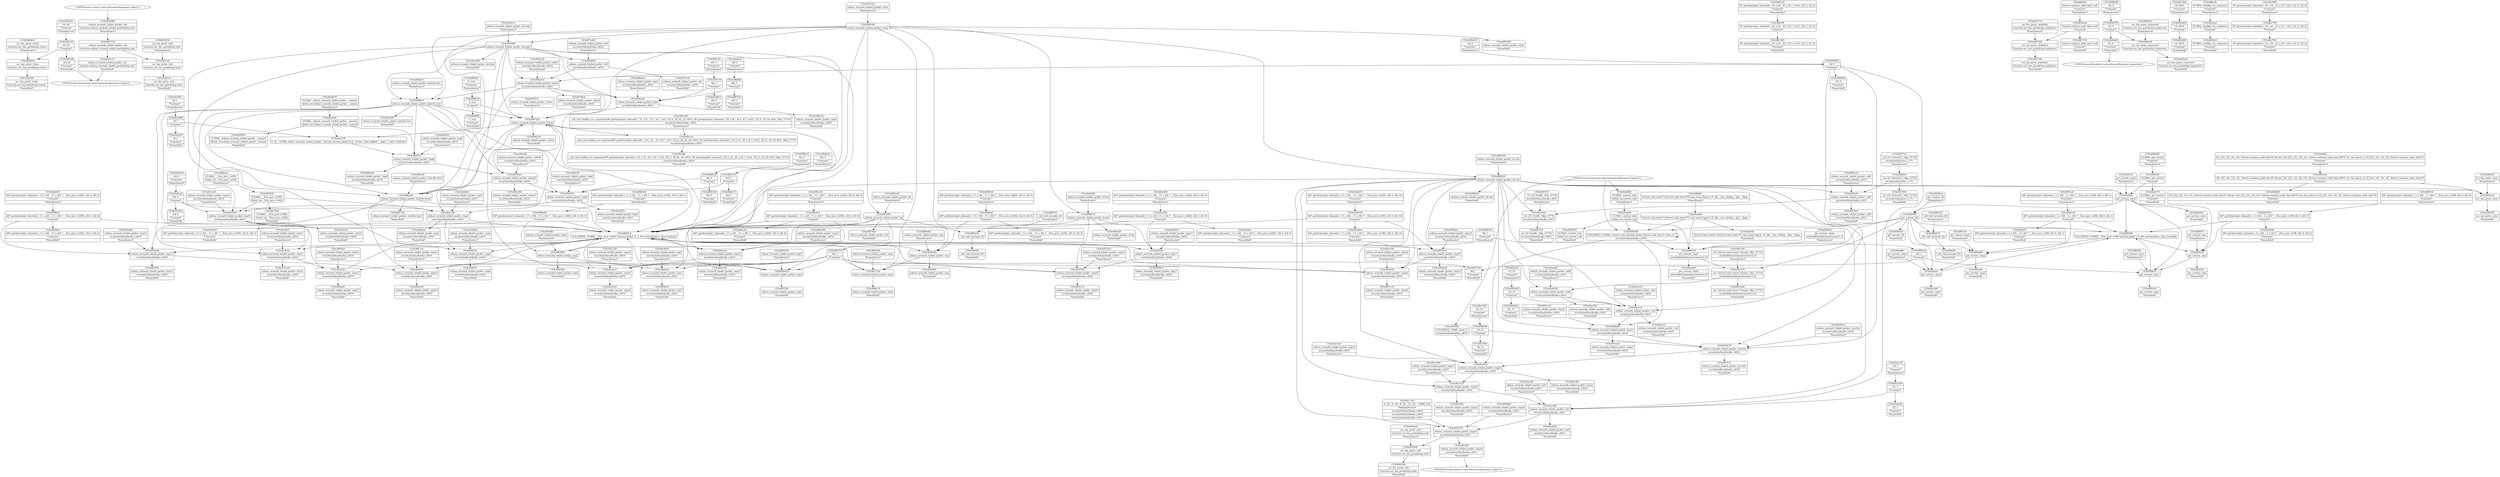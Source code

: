 digraph {
	CE0x4fd5c50 [shape=record,shape=Mrecord,label="{CE0x4fd5c50|avc_has_perm:_tsid|Function::avc_has_perm&Arg::tsid::}"]
	CE0x4f90550 [shape=record,shape=Mrecord,label="{CE0x4f90550|selinux_secmark_relabel_packet:_if.then|*SummSink*}"]
	CE0x4f996b0 [shape=record,shape=Mrecord,label="{CE0x4f996b0|selinux_secmark_relabel_packet:_tmp19|security/selinux/hooks.c,4610|*SummSource*}"]
	CE0x4f95af0 [shape=record,shape=Mrecord,label="{CE0x4f95af0|selinux_secmark_relabel_packet:_call6|security/selinux/hooks.c,4613}"]
	CE0x4fd7750 [shape=record,shape=Mrecord,label="{CE0x4fd7750|_ret_i32_%retval.0,_!dbg_!27728|security/selinux/avc.c,775|*SummSource*}"]
	CE0x4f88b20 [shape=record,shape=Mrecord,label="{CE0x4f88b20|i64_4|*Constant*|*SummSource*}"]
	CE0x4fa44d0 [shape=record,shape=Mrecord,label="{CE0x4fa44d0|i64*_getelementptr_inbounds_(_2_x_i64_,_2_x_i64_*___llvm_gcov_ctr98,_i64_0,_i64_0)|*Constant*|*SummSink*}"]
	CE0x4fa0950 [shape=record,shape=Mrecord,label="{CE0x4fa0950|selinux_secmark_relabel_packet:_call4|security/selinux/hooks.c,4610}"]
	CE0x4f97b80 [shape=record,shape=Mrecord,label="{CE0x4f97b80|_ret_%struct.task_struct*_%tmp4,_!dbg_!27714|./arch/x86/include/asm/current.h,14|*SummSink*}"]
	CE0x4f8e390 [shape=record,shape=Mrecord,label="{CE0x4f8e390|selinux_secmark_relabel_packet:_tobool1|security/selinux/hooks.c,4610|*SummSink*}"]
	CE0x4f92ca0 [shape=record,shape=Mrecord,label="{CE0x4f92ca0|i8*_getelementptr_inbounds_(_45_x_i8_,_45_x_i8_*_.str12,_i32_0,_i32_0)|*Constant*|*SummSource*}"]
	CE0x4f8c010 [shape=record,shape=Mrecord,label="{CE0x4f8c010|selinux_secmark_relabel_packet:_tobool|security/selinux/hooks.c,4610}"]
	CE0x4f91c70 [shape=record,shape=Mrecord,label="{CE0x4f91c70|selinux_secmark_relabel_packet:_tmp18|security/selinux/hooks.c,4610|*SummSink*}"]
	CE0x4f93bb0 [shape=record,shape=Mrecord,label="{CE0x4f93bb0|i32_78|*Constant*|*SummSink*}"]
	CE0x4fa6fa0 [shape=record,shape=Mrecord,label="{CE0x4fa6fa0|i32_(i32,_i32,_i16,_i32,_%struct.common_audit_data*)*_bitcast_(i32_(i32,_i32,_i16,_i32,_%struct.common_audit_data.495*)*_avc_has_perm_to_i32_(i32,_i32,_i16,_i32,_%struct.common_audit_data*)*)|*Constant*|*SummSource*}"]
	CE0x4fd7110 [shape=record,shape=Mrecord,label="{CE0x4fd7110|%struct.common_audit_data*_null|*Constant*|*SummSink*}"]
	CE0x4f88a70 [shape=record,shape=Mrecord,label="{CE0x4f88a70|selinux_secmark_relabel_packet:_tmp1|*SummSink*}"]
	CE0x4f9a500 [shape=record,shape=Mrecord,label="{CE0x4f9a500|selinux_secmark_relabel_packet:_tmp15|security/selinux/hooks.c,4610|*SummSink*}"]
	CE0x4fb04f0 [shape=record,shape=Mrecord,label="{CE0x4fb04f0|get_current:_bb}"]
	CE0x4f8eb20 [shape=record,shape=Mrecord,label="{CE0x4f8eb20|selinux_secmark_relabel_packet:_land.lhs.true2}"]
	CE0x4fd54e0 [shape=record,shape=Mrecord,label="{CE0x4fd54e0|avc_has_perm:_ssid|Function::avc_has_perm&Arg::ssid::|*SummSource*}"]
	CE0x4fd5880 [shape=record,shape=Mrecord,label="{CE0x4fd5880|selinux_secmark_relabel_packet:_sid|Function::selinux_secmark_relabel_packet&Arg::sid::|*SummSource*}"]
	CE0x4f87010 [shape=record,shape=Mrecord,label="{CE0x4f87010|i64_2|*Constant*|*SummSink*}"]
	CE0x4fd5ec0 [shape=record,shape=Mrecord,label="{CE0x4fd5ec0|avc_has_perm:_requested|Function::avc_has_perm&Arg::requested::|*SummSink*}"]
	CE0x4f90b50 [shape=record,shape=Mrecord,label="{CE0x4f90b50|i32_0|*Constant*|*SummSink*}"]
	CE0x4f98cc0 [shape=record,shape=Mrecord,label="{CE0x4f98cc0|selinux_secmark_relabel_packet:_tmp7|security/selinux/hooks.c,4610|*SummSink*}"]
	CE0x4f95cb0 [shape=record,shape=Mrecord,label="{CE0x4f95cb0|i32_(i32,_i32,_i16,_i32,_%struct.common_audit_data*)*_bitcast_(i32_(i32,_i32,_i16,_i32,_%struct.common_audit_data.495*)*_avc_has_perm_to_i32_(i32,_i32,_i16,_i32,_%struct.common_audit_data*)*)|*Constant*}"]
	CE0x4fdf350 [shape=record,shape=Mrecord,label="{CE0x4fdf350|i64*_getelementptr_inbounds_(_2_x_i64_,_2_x_i64_*___llvm_gcov_ctr98,_i64_0,_i64_0)|*Constant*|*SummSource*}"]
	CE0x4fd6ba0 [shape=record,shape=Mrecord,label="{CE0x4fd6ba0|%struct.common_audit_data*_null|*Constant*}"]
	CE0x4fd7f10 [shape=record,shape=Mrecord,label="{CE0x4fd7f10|_ret_i32_%call6,_!dbg_!27745|security/selinux/hooks.c,4613|*SummSink*}"]
	CE0x4f94340 [shape=record,shape=Mrecord,label="{CE0x4f94340|selinux_secmark_relabel_packet:_tobool1|security/selinux/hooks.c,4610}"]
	CE0x4f95bc0 [shape=record,shape=Mrecord,label="{CE0x4f95bc0|selinux_secmark_relabel_packet:_call6|security/selinux/hooks.c,4613|*SummSink*}"]
	CE0x4f88390 [shape=record,shape=Mrecord,label="{CE0x4f88390|selinux_secmark_relabel_packet:_do.end|*SummSource*}"]
	CE0x4fd5e50 [shape=record,shape=Mrecord,label="{CE0x4fd5e50|i16_42|*Constant*}"]
	CE0x4f945c0 [shape=record,shape=Mrecord,label="{CE0x4f945c0|get_current:_tmp1|*SummSink*}"]
	CE0x4f917e0 [shape=record,shape=Mrecord,label="{CE0x4f917e0|selinux_secmark_relabel_packet:_land.lhs.true2|*SummSink*}"]
	CE0x4f86050 [shape=record,shape=Mrecord,label="{CE0x4f86050|selinux_secmark_relabel_packet:_tmp8|security/selinux/hooks.c,4610|*SummSink*}"]
	"CONST[source:1(input),value:2(dynamic)][purpose:{object}]"
	CE0x4fa4150 [shape=record,shape=Mrecord,label="{CE0x4fa4150|0:_i8,_:_GCMR_selinux_secmark_relabel_packet.__warned_internal_global_i8_0,_section_.data.unlikely_,_align_1:_elem_0:default:}"]
	CE0x4f88de0 [shape=record,shape=Mrecord,label="{CE0x4f88de0|selinux_secmark_relabel_packet:_tmp4|security/selinux/hooks.c,4610|*SummSource*}"]
	CE0x4f9a2c0 [shape=record,shape=Mrecord,label="{CE0x4f9a2c0|selinux_secmark_relabel_packet:_tmp15|security/selinux/hooks.c,4610}"]
	CE0x4f8bca0 [shape=record,shape=Mrecord,label="{CE0x4f8bca0|GLOBAL:___llvm_gcov_ctr402|Global_var:__llvm_gcov_ctr402|*SummSource*}"]
	CE0x4fa71a0 [shape=record,shape=Mrecord,label="{CE0x4fa71a0|0:_i32,_4:_i32,_8:_i32,_12:_i32,_:_CMRE_4,8_|*MultipleSource*|security/selinux/hooks.c,4610|security/selinux/hooks.c,4610|security/selinux/hooks.c,4611}"]
	CE0x4f8ef60 [shape=record,shape=Mrecord,label="{CE0x4f8ef60|i32_4610|*Constant*|*SummSink*}"]
	CE0x4f86cd0 [shape=record,shape=Mrecord,label="{CE0x4f86cd0|selinux_secmark_relabel_packet:_bb|*SummSource*}"]
	CE0x4fa7b60 [shape=record,shape=Mrecord,label="{CE0x4fa7b60|i32_4610|*Constant*|*SummSource*}"]
	CE0x4f9d410 [shape=record,shape=Mrecord,label="{CE0x4f9d410|get_current:_tmp4|./arch/x86/include/asm/current.h,14}"]
	CE0x4fa4a40 [shape=record,shape=Mrecord,label="{CE0x4fa4a40|GLOBAL:_selinux_secmark_relabel_packet.__warned|Global_var:selinux_secmark_relabel_packet.__warned}"]
	CE0x4f838f0 [shape=record,shape=Mrecord,label="{CE0x4f838f0|selinux_secmark_relabel_packet:_tmp2|*SummSource*}"]
	CE0x4fa17a0 [shape=record,shape=Mrecord,label="{CE0x4fa17a0|selinux_secmark_relabel_packet:_tmp23|security/selinux/hooks.c,4610}"]
	CE0x4faa050 [shape=record,shape=Mrecord,label="{CE0x4faa050|i8_1|*Constant*|*SummSink*}"]
	CE0x4ff68b0 [shape=record,shape=Mrecord,label="{CE0x4ff68b0|get_current:_tmp1|*SummSource*}"]
	CE0x4f88020 [shape=record,shape=Mrecord,label="{CE0x4f88020|selinux_secmark_relabel_packet:_do.end}"]
	CE0x6f269a0 [shape=record,shape=Mrecord,label="{CE0x6f269a0|i64_0|*Constant*|*SummSink*}"]
	CE0x4faf4f0 [shape=record,shape=Mrecord,label="{CE0x4faf4f0|i64*_getelementptr_inbounds_(_11_x_i64_,_11_x_i64_*___llvm_gcov_ctr402,_i64_0,_i64_9)|*Constant*|*SummSink*}"]
	CE0x4f8eef0 [shape=record,shape=Mrecord,label="{CE0x4f8eef0|i8*_getelementptr_inbounds_(_45_x_i8_,_45_x_i8_*_.str12,_i32_0,_i32_0)|*Constant*}"]
	CE0x4fd5440 [shape=record,shape=Mrecord,label="{CE0x4fd5440|avc_has_perm:_ssid|Function::avc_has_perm&Arg::ssid::}"]
	CE0x4f914a0 [shape=record,shape=Mrecord,label="{CE0x4f914a0|selinux_secmark_relabel_packet:_tmp21|security/selinux/hooks.c,4610|*SummSink*}"]
	CE0x4f8fab0 [shape=record,shape=Mrecord,label="{CE0x4f8fab0|selinux_secmark_relabel_packet:_tmp12|security/selinux/hooks.c,4610|*SummSink*}"]
	CE0x4f8c340 [shape=record,shape=Mrecord,label="{CE0x4f8c340|selinux_secmark_relabel_packet:_tmp14|security/selinux/hooks.c,4610|*SummSink*}"]
	CE0x4fae350 [shape=record,shape=Mrecord,label="{CE0x4fae350|selinux_secmark_relabel_packet:_cred|security/selinux/hooks.c,4610|*SummSource*}"]
	CE0x64bc810 [shape=record,shape=Mrecord,label="{CE0x64bc810|i64*_getelementptr_inbounds_(_11_x_i64_,_11_x_i64_*___llvm_gcov_ctr402,_i64_0,_i64_0)|*Constant*|*SummSink*}"]
	CE0x4f89de0 [shape=record,shape=Mrecord,label="{CE0x4f89de0|i1_true|*Constant*|*SummSource*}"]
	CE0x4f9a3c0 [shape=record,shape=Mrecord,label="{CE0x4f9a3c0|i64*_getelementptr_inbounds_(_11_x_i64_,_11_x_i64_*___llvm_gcov_ctr402,_i64_0,_i64_8)|*Constant*|*SummSink*}"]
	CE0x4f8fc20 [shape=record,shape=Mrecord,label="{CE0x4f8fc20|i64_3|*Constant*|*SummSource*}"]
	CE0x4fd68d0 [shape=record,shape=Mrecord,label="{CE0x4fd68d0|i32_4|*Constant*|*SummSource*}"]
	CE0x4ff9ae0 [shape=record,shape=Mrecord,label="{CE0x4ff9ae0|i64_1|*Constant*}"]
	CE0x4fa5f60 [shape=record,shape=Mrecord,label="{CE0x4fa5f60|i8_1|*Constant*|*SummSource*}"]
	CE0x4f8fdc0 [shape=record,shape=Mrecord,label="{CE0x4f8fdc0|GLOBAL:_lockdep_rcu_suspicious|*Constant*|*SummSink*}"]
	CE0x4f9f5e0 [shape=record,shape=Mrecord,label="{CE0x4f9f5e0|selinux_secmark_relabel_packet:_tmp6|security/selinux/hooks.c,4610}"]
	CE0x4fa22a0 [shape=record,shape=Mrecord,label="{CE0x4fa22a0|GLOBAL:_lockdep_rcu_suspicious|*Constant*}"]
	CE0x4f8bb40 [shape=record,shape=Mrecord,label="{CE0x4f8bb40|selinux_secmark_relabel_packet:_tmp|*SummSource*}"]
	CE0x4fa5140 [shape=record,shape=Mrecord,label="{CE0x4fa5140|selinux_secmark_relabel_packet:_tmp20|security/selinux/hooks.c,4610|*SummSource*}"]
	CE0x4fab830 [shape=record,shape=Mrecord,label="{CE0x4fab830|get_current:_entry|*SummSink*}"]
	CE0x4f89f00 [shape=record,shape=Mrecord,label="{CE0x4f89f00|i1_true|*Constant*|*SummSink*}"]
	CE0x4f8c1c0 [shape=record,shape=Mrecord,label="{CE0x4f8c1c0|selinux_secmark_relabel_packet:_tmp14|security/selinux/hooks.c,4610|*SummSource*}"]
	CE0x4f96c80 [shape=record,shape=Mrecord,label="{CE0x4f96c80|i32_22|*Constant*}"]
	CE0x4f94d90 [shape=record,shape=Mrecord,label="{CE0x4f94d90|selinux_secmark_relabel_packet:_tmp}"]
	CE0x4fc6320 [shape=record,shape=Mrecord,label="{CE0x4fc6320|selinux_secmark_relabel_packet:_tmp12|security/selinux/hooks.c,4610}"]
	CE0x4fd5750 [shape=record,shape=Mrecord,label="{CE0x4fd5750|selinux_secmark_relabel_packet:_sid|Function::selinux_secmark_relabel_packet&Arg::sid::}"]
	CE0x4fae6b0 [shape=record,shape=Mrecord,label="{CE0x4fae6b0|selinux_secmark_relabel_packet:_call4|security/selinux/hooks.c,4610|*SummSource*}"]
	CE0x4fb6b30 [shape=record,shape=Mrecord,label="{CE0x4fb6b30|i64_4|*Constant*}"]
	CE0x4fd6560 [shape=record,shape=Mrecord,label="{CE0x4fd6560|avc_has_perm:_tclass|Function::avc_has_perm&Arg::tclass::|*SummSink*}"]
	CE0x4f97a70 [shape=record,shape=Mrecord,label="{CE0x4f97a70|_ret_%struct.task_struct*_%tmp4,_!dbg_!27714|./arch/x86/include/asm/current.h,14}"]
	CE0x4f962f0 [shape=record,shape=Mrecord,label="{CE0x4f962f0|GLOBAL:_get_current|*Constant*}"]
	CE0x4fab7a0 [shape=record,shape=Mrecord,label="{CE0x4fab7a0|get_current:_entry|*SummSource*}"]
	CE0x4fa4800 [shape=record,shape=Mrecord,label="{CE0x4fa4800|GLOBAL:_current_task|Global_var:current_task|*SummSource*}"]
	CE0x4f85090 [shape=record,shape=Mrecord,label="{CE0x4f85090|selinux_secmark_relabel_packet:_entry}"]
	CE0x4f97a00 [shape=record,shape=Mrecord,label="{CE0x4f97a00|_ret_%struct.task_struct*_%tmp4,_!dbg_!27714|./arch/x86/include/asm/current.h,14|*SummSource*}"]
	CE0x4fa2f60 [shape=record,shape=Mrecord,label="{CE0x4fa2f60|selinux_secmark_relabel_packet:_tmp23|security/selinux/hooks.c,4610|*SummSink*}"]
	CE0x4faa840 [shape=record,shape=Mrecord,label="{CE0x4faa840|i32_1|*Constant*|*SummSink*}"]
	CE0x4f87600 [shape=record,shape=Mrecord,label="{CE0x4f87600|selinux_secmark_relabel_packet:_entry|*SummSink*}"]
	CE0x4f87430 [shape=record,shape=Mrecord,label="{CE0x4f87430|selinux_secmark_relabel_packet:_if.then}"]
	CE0x4f877e0 [shape=record,shape=Mrecord,label="{CE0x4f877e0|i64_1|*Constant*|*SummSink*}"]
	CE0x4f876b0 [shape=record,shape=Mrecord,label="{CE0x4f876b0|selinux_secmark_relabel_packet:_bb|*SummSink*}"]
	CE0x4f7f170 [shape=record,shape=Mrecord,label="{CE0x4f7f170|selinux_secmark_relabel_packet:_if.then|*SummSource*}"]
	CE0x4fc51a0 [shape=record,shape=Mrecord,label="{CE0x4fc51a0|selinux_secmark_relabel_packet:_tmp11|security/selinux/hooks.c,4610|*SummSink*}"]
	CE0x4fb3940 [shape=record,shape=Mrecord,label="{CE0x4fb3940|i8*_getelementptr_inbounds_(_45_x_i8_,_45_x_i8_*_.str12,_i32_0,_i32_0)|*Constant*|*SummSink*}"]
	CE0x4fab6e0 [shape=record,shape=Mrecord,label="{CE0x4fab6e0|get_current:_entry}"]
	CE0x4f83960 [shape=record,shape=Mrecord,label="{CE0x4f83960|selinux_secmark_relabel_packet:_tmp2|*SummSink*}"]
	CE0x4fa4d00 [shape=record,shape=Mrecord,label="{CE0x4fa4d00|i32_4610|*Constant*}"]
	CE0x4fd64c0 [shape=record,shape=Mrecord,label="{CE0x4fd64c0|avc_has_perm:_tclass|Function::avc_has_perm&Arg::tclass::|*SummSource*}"]
	CE0x4fa82c0 [shape=record,shape=Mrecord,label="{CE0x4fa82c0|selinux_secmark_relabel_packet:_do.body|*SummSource*}"]
	CE0x4fc0950 [shape=record,shape=Mrecord,label="{CE0x4fc0950|selinux_secmark_relabel_packet:_tmp10|security/selinux/hooks.c,4610}"]
	CE0x4f9a490 [shape=record,shape=Mrecord,label="{CE0x4f9a490|selinux_secmark_relabel_packet:_tmp15|security/selinux/hooks.c,4610|*SummSource*}"]
	CE0x4fa7950 [shape=record,shape=Mrecord,label="{CE0x4fa7950|i8*_getelementptr_inbounds_(_25_x_i8_,_25_x_i8_*_.str3,_i32_0,_i32_0)|*Constant*|*SummSink*}"]
	CE0x4fab570 [shape=record,shape=Mrecord,label="{CE0x4fab570|GLOBAL:_get_current|*Constant*|*SummSink*}"]
	CE0x4fa8810 [shape=record,shape=Mrecord,label="{CE0x4fa8810|i64_3|*Constant*|*SummSink*}"]
	CE0x4f8d6b0 [shape=record,shape=Mrecord,label="{CE0x4f8d6b0|COLLAPSED:_GCMRE_current_task_external_global_%struct.task_struct*:_elem_0::|security/selinux/hooks.c,4610}"]
	CE0x4fd6f50 [shape=record,shape=Mrecord,label="{CE0x4fd6f50|_ret_i32_%retval.0,_!dbg_!27728|security/selinux/avc.c,775}"]
	CE0x4ff3010 [shape=record,shape=Mrecord,label="{CE0x4ff3010|get_current:_tmp}"]
	CE0x4faae80 [shape=record,shape=Mrecord,label="{CE0x4faae80|GLOBAL:_current_task|Global_var:current_task}"]
	CE0x4f93b40 [shape=record,shape=Mrecord,label="{CE0x4f93b40|i32_78|*Constant*}"]
	CE0x4f99d20 [shape=record,shape=Mrecord,label="{CE0x4f99d20|selinux_secmark_relabel_packet:_tmp3}"]
	CE0x4fa6b00 [shape=record,shape=Mrecord,label="{CE0x4fa6b00|i64*_getelementptr_inbounds_(_11_x_i64_,_11_x_i64_*___llvm_gcov_ctr402,_i64_0,_i64_6)|*Constant*|*SummSource*}"]
	CE0x4fbce10 [shape=record,shape=Mrecord,label="{CE0x4fbce10|_call_void_lockdep_rcu_suspicious(i8*_getelementptr_inbounds_(_25_x_i8_,_25_x_i8_*_.str3,_i32_0,_i32_0),_i32_4610,_i8*_getelementptr_inbounds_(_45_x_i8_,_45_x_i8_*_.str12,_i32_0,_i32_0))_#10,_!dbg_!27729|security/selinux/hooks.c,4610}"]
	CE0x4fd6a40 [shape=record,shape=Mrecord,label="{CE0x4fd6a40|i32_4|*Constant*|*SummSink*}"]
	CE0x4fa4870 [shape=record,shape=Mrecord,label="{CE0x4fa4870|GLOBAL:_current_task|Global_var:current_task|*SummSink*}"]
	CE0x4f85fe0 [shape=record,shape=Mrecord,label="{CE0x4f85fe0|selinux_secmark_relabel_packet:_tmp8|security/selinux/hooks.c,4610|*SummSource*}"]
	CE0x4fd5030 [shape=record,shape=Mrecord,label="{CE0x4fd5030|avc_has_perm:_entry|*SummSink*}"]
	CE0x4fa6ea0 [shape=record,shape=Mrecord,label="{CE0x4fa6ea0|selinux_secmark_relabel_packet:_tmp5|security/selinux/hooks.c,4610|*SummSink*}"]
	CE0x4f88440 [shape=record,shape=Mrecord,label="{CE0x4f88440|i64*_getelementptr_inbounds_(_11_x_i64_,_11_x_i64_*___llvm_gcov_ctr402,_i64_0,_i64_1)|*Constant*|*SummSource*}"]
	CE0x4fc08e0 [shape=record,shape=Mrecord,label="{CE0x4fc08e0|i64*_getelementptr_inbounds_(_11_x_i64_,_11_x_i64_*___llvm_gcov_ctr402,_i64_0,_i64_6)|*Constant*|*SummSink*}"]
	CE0x4fbd580 [shape=record,shape=Mrecord,label="{CE0x4fbd580|selinux_secmark_relabel_packet:_bb}"]
	CE0x4f87f70 [shape=record,shape=Mrecord,label="{CE0x4f87f70|i64_1|*Constant*}"]
	CE0x4fbf780 [shape=record,shape=Mrecord,label="{CE0x4fbf780|selinux_secmark_relabel_packet:_tmp9|security/selinux/hooks.c,4610}"]
	CE0x4fa1d00 [shape=record,shape=Mrecord,label="{CE0x4fa1d00|selinux_secmark_relabel_packet:_do.body|*SummSink*}"]
	CE0x4faf560 [shape=record,shape=Mrecord,label="{CE0x4faf560|selinux_secmark_relabel_packet:_tmp17|security/selinux/hooks.c,4610}"]
	CE0x4f84af0 [shape=record,shape=Mrecord,label="{CE0x4f84af0|selinux_secmark_relabel_packet:_land.lhs.true2|*SummSource*}"]
	CE0x4fa7c30 [shape=record,shape=Mrecord,label="{CE0x4fa7c30|selinux_secmark_relabel_packet:_tmp1}"]
	CE0x4f994c0 [shape=record,shape=Mrecord,label="{CE0x4f994c0|selinux_secmark_relabel_packet:_tmp17|security/selinux/hooks.c,4610|*SummSink*}"]
	CE0x4fa14f0 [shape=record,shape=Mrecord,label="{CE0x4fa14f0|selinux_secmark_relabel_packet:_tmp22|security/selinux/hooks.c,4610|*SummSink*}"]
	CE0x4f94a30 [shape=record,shape=Mrecord,label="{CE0x4f94a30|i64*_getelementptr_inbounds_(_2_x_i64_,_2_x_i64_*___llvm_gcov_ctr98,_i64_0,_i64_1)|*Constant*}"]
	CE0x4f8be00 [shape=record,shape=Mrecord,label="{CE0x4f8be00|i64*_getelementptr_inbounds_(_11_x_i64_,_11_x_i64_*___llvm_gcov_ctr402,_i64_0,_i64_1)|*Constant*}"]
	CE0x4f86eb0 [shape=record,shape=Mrecord,label="{CE0x4f86eb0|selinux_secmark_relabel_packet:_tmp4|security/selinux/hooks.c,4610}"]
	CE0x4fd4a30 [shape=record,shape=Mrecord,label="{CE0x4fd4a30|avc_has_perm:_entry}"]
	CE0x4fc3e50 [shape=record,shape=Mrecord,label="{CE0x4fc3e50|selinux_secmark_relabel_packet:_tmp11|security/selinux/hooks.c,4610}"]
	CE0x4fae250 [shape=record,shape=Mrecord,label="{CE0x4fae250|i32_1|*Constant*|*SummSource*}"]
	CE0x6f26930 [shape=record,shape=Mrecord,label="{CE0x6f26930|GLOBAL:___llvm_gcov_ctr402|Global_var:__llvm_gcov_ctr402}"]
	CE0x4f8c4d0 [shape=record,shape=Mrecord,label="{CE0x4f8c4d0|_call_void_mcount()_#3}"]
	CE0x4ff3080 [shape=record,shape=Mrecord,label="{CE0x4ff3080|COLLAPSED:_GCMRE___llvm_gcov_ctr98_internal_global_2_x_i64_zeroinitializer:_elem_0:default:}"]
	CE0x4fac040 [shape=record,shape=Mrecord,label="{CE0x4fac040|get_current:_tmp3|*SummSink*}"]
	CE0x4fa45f0 [shape=record,shape=Mrecord,label="{CE0x4fa45f0|%struct.task_struct*_(%struct.task_struct**)*_asm_movq_%gs:$_1:P_,$0_,_r,im,_dirflag_,_fpsr_,_flags_|*SummSink*}"]
	CE0x4fa1900 [shape=record,shape=Mrecord,label="{CE0x4fa1900|selinux_secmark_relabel_packet:_tmp23|security/selinux/hooks.c,4610|*SummSource*}"]
	CE0x4fa6530 [shape=record,shape=Mrecord,label="{CE0x4fa6530|i64*_getelementptr_inbounds_(_11_x_i64_,_11_x_i64_*___llvm_gcov_ctr402,_i64_0,_i64_1)|*Constant*|*SummSink*}"]
	CE0x4fae3c0 [shape=record,shape=Mrecord,label="{CE0x4fae3c0|selinux_secmark_relabel_packet:_cred|security/selinux/hooks.c,4610|*SummSink*}"]
	CE0x4f91310 [shape=record,shape=Mrecord,label="{CE0x4f91310|selinux_secmark_relabel_packet:_tmp21|security/selinux/hooks.c,4610|*SummSource*}"]
	CE0x4faa9d0 [shape=record,shape=Mrecord,label="{CE0x4faa9d0|selinux_secmark_relabel_packet:_sid5|security/selinux/hooks.c,4611}"]
	CE0x4f95770 [shape=record,shape=Mrecord,label="{CE0x4f95770|selinux_secmark_relabel_packet:_tmp24|security/selinux/hooks.c,4611}"]
	CE0x4fd7d70 [shape=record,shape=Mrecord,label="{CE0x4fd7d70|_ret_i32_%call6,_!dbg_!27745|security/selinux/hooks.c,4613|*SummSource*}"]
	CE0x4f99450 [shape=record,shape=Mrecord,label="{CE0x4f99450|selinux_secmark_relabel_packet:_tmp17|security/selinux/hooks.c,4610|*SummSource*}"]
	CE0x4fd51c0 [shape=record,shape=Mrecord,label="{CE0x4fd51c0|selinux_secmark_relabel_packet:_sid|Function::selinux_secmark_relabel_packet&Arg::sid::|*SummSink*}"]
	CE0x656b470 [shape=record,shape=Mrecord,label="{CE0x656b470|i64*_getelementptr_inbounds_(_11_x_i64_,_11_x_i64_*___llvm_gcov_ctr402,_i64_0,_i64_10)|*Constant*|*SummSource*}"]
	CE0x4f83880 [shape=record,shape=Mrecord,label="{CE0x4f83880|selinux_secmark_relabel_packet:_tmp2}"]
	CE0x4fa7f80 [shape=record,shape=Mrecord,label="{CE0x4fa7f80|i32_22|*Constant*|*SummSink*}"]
	CE0x4f7e330 [shape=record,shape=Mrecord,label="{CE0x4f7e330|selinux_secmark_relabel_packet:_call|security/selinux/hooks.c,4610|*SummSink*}"]
	CE0x4ff3530 [shape=record,shape=Mrecord,label="{CE0x4ff3530|get_current:_tmp2|*SummSource*}"]
	CE0x4fd5cc0 [shape=record,shape=Mrecord,label="{CE0x4fd5cc0|avc_has_perm:_tsid|Function::avc_has_perm&Arg::tsid::|*SummSink*}"]
	CE0x4f93110 [shape=record,shape=Mrecord,label="{CE0x4f93110|selinux_secmark_relabel_packet:_security|security/selinux/hooks.c,4610|*SummSink*}"]
	CE0x4f92fd0 [shape=record,shape=Mrecord,label="{CE0x4f92fd0|selinux_secmark_relabel_packet:_tmp13|security/selinux/hooks.c,4610|*SummSource*}"]
	CE0x4fd67f0 [shape=record,shape=Mrecord,label="{CE0x4fd67f0|i32_4|*Constant*}"]
	CE0x4f7e3e0 [shape=record,shape=Mrecord,label="{CE0x4f7e3e0|selinux_secmark_relabel_packet:_entry|*SummSource*}"]
	CE0x4fa13a0 [shape=record,shape=Mrecord,label="{CE0x4fa13a0|selinux_secmark_relabel_packet:_tmp22|security/selinux/hooks.c,4610|*SummSource*}"]
	CE0x4f935c0 [shape=record,shape=Mrecord,label="{CE0x4f935c0|selinux_secmark_relabel_packet:_tmp22|security/selinux/hooks.c,4610}"]
	CE0x4fa98a0 [shape=record,shape=Mrecord,label="{CE0x4fa98a0|selinux_secmark_relabel_packet:_tmp7|security/selinux/hooks.c,4610|*SummSource*}"]
	CE0x4fa4970 [shape=record,shape=Mrecord,label="{CE0x4fa4970|GLOBAL:_selinux_secmark_relabel_packet.__warned|Global_var:selinux_secmark_relabel_packet.__warned|*SummSource*}"]
	CE0x4f86540 [shape=record,shape=Mrecord,label="{CE0x4f86540|i64_1|*Constant*|*SummSource*}"]
	CE0x4fa7860 [shape=record,shape=Mrecord,label="{CE0x4fa7860|i8*_getelementptr_inbounds_(_25_x_i8_,_25_x_i8_*_.str3,_i32_0,_i32_0)|*Constant*|*SummSource*}"]
	CE0x4fbce80 [shape=record,shape=Mrecord,label="{CE0x4fbce80|_call_void_lockdep_rcu_suspicious(i8*_getelementptr_inbounds_(_25_x_i8_,_25_x_i8_*_.str3,_i32_0,_i32_0),_i32_4610,_i8*_getelementptr_inbounds_(_45_x_i8_,_45_x_i8_*_.str12,_i32_0,_i32_0))_#10,_!dbg_!27729|security/selinux/hooks.c,4610|*SummSource*}"]
	CE0x4fb6c70 [shape=record,shape=Mrecord,label="{CE0x4fb6c70|i64_5|*Constant*|*SummSink*}"]
	CE0x4fd6180 [shape=record,shape=Mrecord,label="{CE0x4fd6180|i16_42|*Constant*|*SummSource*}"]
	CE0x4fd7510 [shape=record,shape=Mrecord,label="{CE0x4fd7510|avc_has_perm:_auditdata|Function::avc_has_perm&Arg::auditdata::|*SummSource*}"]
	CE0x4ff3470 [shape=record,shape=Mrecord,label="{CE0x4ff3470|i64*_getelementptr_inbounds_(_2_x_i64_,_2_x_i64_*___llvm_gcov_ctr98,_i64_0,_i64_1)|*Constant*|*SummSink*}"]
	"CONST[source:2(external),value:2(dynamic)][purpose:{subject}]"
	CE0x4f7f0c0 [shape=record,shape=Mrecord,label="{CE0x4f7f0c0|selinux_secmark_relabel_packet:_tobool|security/selinux/hooks.c,4610|*SummSink*}"]
	CE0x638b150 [shape=record,shape=Mrecord,label="{CE0x638b150|selinux_secmark_relabel_packet:_tmp4|security/selinux/hooks.c,4610|*SummSink*}"]
	CE0x4fc0870 [shape=record,shape=Mrecord,label="{CE0x4fc0870|selinux_secmark_relabel_packet:_tmp9|security/selinux/hooks.c,4610|*SummSink*}"]
	CE0x4f92e60 [shape=record,shape=Mrecord,label="{CE0x4f92e60|selinux_secmark_relabel_packet:_tmp13|security/selinux/hooks.c,4610}"]
	CE0x4f8f7b0 [shape=record,shape=Mrecord,label="{CE0x4f8f7b0|_call_void_mcount()_#3|*SummSource*}"]
	CE0x4fa6f10 [shape=record,shape=Mrecord,label="{CE0x4fa6f10|selinux_secmark_relabel_packet:_tmp6|security/selinux/hooks.c,4610|*SummSink*}"]
	CE0x4fa0b10 [shape=record,shape=Mrecord,label="{CE0x4fa0b10|i64_0|*Constant*|*SummSource*}"]
	CE0x4f90950 [shape=record,shape=Mrecord,label="{CE0x4f90950|i32_0|*Constant*}"]
	CE0x4f91ce0 [shape=record,shape=Mrecord,label="{CE0x4f91ce0|selinux_secmark_relabel_packet:_tmp19|security/selinux/hooks.c,4610}"]
	CE0x4fa5dd0 [shape=record,shape=Mrecord,label="{CE0x4fa5dd0|i8_1|*Constant*}"]
	CE0x4f92f60 [shape=record,shape=Mrecord,label="{CE0x4f92f60|selinux_secmark_relabel_packet:_tmp13|security/selinux/hooks.c,4610|*SummSink*}"]
	CE0x4faa2c0 [shape=record,shape=Mrecord,label="{CE0x4faa2c0|selinux_secmark_relabel_packet:_tmp16|security/selinux/hooks.c,4610}"]
	CE0x4fa81e0 [shape=record,shape=Mrecord,label="{CE0x4fa81e0|selinux_secmark_relabel_packet:_security|security/selinux/hooks.c,4610|*SummSource*}"]
	CE0x4fbcef0 [shape=record,shape=Mrecord,label="{CE0x4fbcef0|GLOBAL:_lockdep_rcu_suspicious|*Constant*|*SummSource*}"]
	CE0x4faade0 [shape=record,shape=Mrecord,label="{CE0x4faade0|get_current:_tmp4|./arch/x86/include/asm/current.h,14|*SummSink*}"]
	CE0x4f95950 [shape=record,shape=Mrecord,label="{CE0x4f95950|selinux_secmark_relabel_packet:_tmp24|security/selinux/hooks.c,4611|*SummSink*}"]
	CE0x4f9a250 [shape=record,shape=Mrecord,label="{CE0x4f9a250|i64*_getelementptr_inbounds_(_11_x_i64_,_11_x_i64_*___llvm_gcov_ctr402,_i64_0,_i64_8)|*Constant*|*SummSource*}"]
	CE0x4fb6ba0 [shape=record,shape=Mrecord,label="{CE0x4fb6ba0|i64_5|*Constant*|*SummSource*}"]
	CE0x4f96480 [shape=record,shape=Mrecord,label="{CE0x4f96480|GLOBAL:_get_current|*Constant*|*SummSource*}"]
	CE0x4fa77f0 [shape=record,shape=Mrecord,label="{CE0x4fa77f0|i8*_getelementptr_inbounds_(_25_x_i8_,_25_x_i8_*_.str3,_i32_0,_i32_0)|*Constant*}"]
	CE0x4fd7930 [shape=record,shape=Mrecord,label="{CE0x4fd7930|_ret_i32_%retval.0,_!dbg_!27728|security/selinux/avc.c,775|*SummSink*}"]
	CE0x4fd7b70 [shape=record,shape=Mrecord,label="{CE0x4fd7b70|i64*_getelementptr_inbounds_(_2_x_i64_,_2_x_i64_*___llvm_gcov_ctr98,_i64_0,_i64_0)|*Constant*}"]
	CE0x4ff33e0 [shape=record,shape=Mrecord,label="{CE0x4ff33e0|get_current:_tmp|*SummSink*}"]
	CE0x4f8e320 [shape=record,shape=Mrecord,label="{CE0x4f8e320|i64_5|*Constant*}"]
	"CONST[source:0(mediator),value:2(dynamic)][purpose:{subject}]"
	CE0x4f8b620 [shape=record,shape=Mrecord,label="{CE0x4f8b620|i1_true|*Constant*}"]
	CE0x4faa690 [shape=record,shape=Mrecord,label="{CE0x4faa690|selinux_secmark_relabel_packet:_sid5|security/selinux/hooks.c,4611|*SummSink*}"]
	CE0x4f8b350 [shape=record,shape=Mrecord,label="{CE0x4f8b350|_call_void_mcount()_#3|*SummSource*}"]
	CE0x4fa7d40 [shape=record,shape=Mrecord,label="{CE0x4fa7d40|i32_22|*Constant*|*SummSource*}"]
	CE0x4f8ed50 [shape=record,shape=Mrecord,label="{CE0x4f8ed50|selinux_secmark_relabel_packet:_if.end|*SummSink*}"]
	CE0x4f85f70 [shape=record,shape=Mrecord,label="{CE0x4f85f70|selinux_secmark_relabel_packet:_tmp8|security/selinux/hooks.c,4610}"]
	CE0x4fd6fc0 [shape=record,shape=Mrecord,label="{CE0x4fd6fc0|%struct.common_audit_data*_null|*Constant*|*SummSource*}"]
	CE0x4fd7480 [shape=record,shape=Mrecord,label="{CE0x4fd7480|avc_has_perm:_auditdata|Function::avc_has_perm&Arg::auditdata::}"]
	CE0x4fa6de0 [shape=record,shape=Mrecord,label="{CE0x4fa6de0|selinux_secmark_relabel_packet:_tmp5|security/selinux/hooks.c,4610|*SummSource*}"]
	CE0x4fc2c40 [shape=record,shape=Mrecord,label="{CE0x4fc2c40|selinux_secmark_relabel_packet:_tmp10|security/selinux/hooks.c,4610|*SummSink*}"]
	CE0x4ff9b50 [shape=record,shape=Mrecord,label="{CE0x4ff9b50|get_current:_tmp1}"]
	"CONST[source:0(mediator),value:2(dynamic)][purpose:{object}]"
	CE0x4faa330 [shape=record,shape=Mrecord,label="{CE0x4faa330|selinux_secmark_relabel_packet:_tmp16|security/selinux/hooks.c,4610|*SummSource*}"]
	CE0x4f8c0c0 [shape=record,shape=Mrecord,label="{CE0x4f8c0c0|i64*_getelementptr_inbounds_(_11_x_i64_,_11_x_i64_*___llvm_gcov_ctr402,_i64_0,_i64_8)|*Constant*}"]
	CE0x4f87e10 [shape=record,shape=Mrecord,label="{CE0x4f87e10|i64_3|*Constant*}"]
	CE0x4fa86b0 [shape=record,shape=Mrecord,label="{CE0x4fa86b0|selinux_secmark_relabel_packet:_if.end|*SummSource*}"]
	CE0x4f93800 [shape=record,shape=Mrecord,label="{CE0x4f93800|selinux_secmark_relabel_packet:_do.body}"]
	CE0x4f8cfd0 [shape=record,shape=Mrecord,label="{CE0x4f8cfd0|_call_void_mcount()_#3|*SummSink*}"]
	CE0x4f93460 [shape=record,shape=Mrecord,label="{CE0x4f93460|COLLAPSED:_CMRE:_elem_0::|security/selinux/hooks.c,4610}"]
	CE0x4fd6c40 [shape=record,shape=Mrecord,label="{CE0x4fd6c40|avc_has_perm:_requested|Function::avc_has_perm&Arg::requested::}"]
	CE0x4fd4d00 [shape=record,shape=Mrecord,label="{CE0x4fd4d00|i32_(i32,_i32,_i16,_i32,_%struct.common_audit_data*)*_bitcast_(i32_(i32,_i32,_i16,_i32,_%struct.common_audit_data.495*)*_avc_has_perm_to_i32_(i32,_i32,_i16,_i32,_%struct.common_audit_data*)*)|*Constant*|*SummSink*}"]
	CE0x4f7ea90 [shape=record,shape=Mrecord,label="{CE0x4f7ea90|selinux_secmark_relabel_packet:_call|security/selinux/hooks.c,4610|*SummSource*}"]
	CE0x4f7d2b0 [shape=record,shape=Mrecord,label="{CE0x4f7d2b0|selinux_secmark_relabel_packet:_tmp6|security/selinux/hooks.c,4610|*SummSource*}"]
	CE0x4f91b10 [shape=record,shape=Mrecord,label="{CE0x4f91b10|selinux_secmark_relabel_packet:_tmp18|security/selinux/hooks.c,4610|*SummSource*}"]
	CE0x4f92230 [shape=record,shape=Mrecord,label="{CE0x4f92230|selinux_secmark_relabel_packet:_tmp3|*SummSource*}"]
	CE0x4fd5d30 [shape=record,shape=Mrecord,label="{CE0x4fd5d30|avc_has_perm:_tsid|Function::avc_has_perm&Arg::tsid::|*SummSource*}"]
	CE0x4fa8600 [shape=record,shape=Mrecord,label="{CE0x4fa8600|selinux_secmark_relabel_packet:_call|security/selinux/hooks.c,4610}"]
	CE0x4fd90e0 [shape=record,shape=Mrecord,label="{CE0x4fd90e0|get_current:_bb|*SummSource*}"]
	CE0x4fb6d80 [shape=record,shape=Mrecord,label="{CE0x4fb6d80|get_current:_tmp2}"]
	CE0x4fa5020 [shape=record,shape=Mrecord,label="{CE0x4fa5020|selinux_secmark_relabel_packet:_tmp20|security/selinux/hooks.c,4610}"]
	CE0x4f890a0 [shape=record,shape=Mrecord,label="{CE0x4f890a0|selinux_secmark_relabel_packet:_do.end|*SummSink*}"]
	CE0x4f8da00 [shape=record,shape=Mrecord,label="{CE0x4f8da00|selinux_secmark_relabel_packet:_tmp7|security/selinux/hooks.c,4610}"]
	CE0x4fa55e0 [shape=record,shape=Mrecord,label="{CE0x4fa55e0|selinux_secmark_relabel_packet:_tmp16|security/selinux/hooks.c,4610|*SummSink*}"]
	CE0x656b330 [shape=record,shape=Mrecord,label="{CE0x656b330|i64*_getelementptr_inbounds_(_11_x_i64_,_11_x_i64_*___llvm_gcov_ctr402,_i64_0,_i64_10)|*Constant*}"]
	CE0x4f95e10 [shape=record,shape=Mrecord,label="{CE0x4f95e10|selinux_secmark_relabel_packet:_call6|security/selinux/hooks.c,4613|*SummSource*}"]
	CE0x4f8e2b0 [shape=record,shape=Mrecord,label="{CE0x4f8e2b0|selinux_secmark_relabel_packet:_tobool1|security/selinux/hooks.c,4610|*SummSource*}"]
	CE0x4f95f10 [shape=record,shape=Mrecord,label="{CE0x4f95f10|selinux_secmark_relabel_packet:_tmp14|security/selinux/hooks.c,4610}"]
	CE0x4fa4000 [shape=record,shape=Mrecord,label="{CE0x4fa4000|i64*_getelementptr_inbounds_(_11_x_i64_,_11_x_i64_*___llvm_gcov_ctr402,_i64_0,_i64_9)|*Constant*|*SummSource*}"]
	CE0x4f90a70 [shape=record,shape=Mrecord,label="{CE0x4f90a70|i32_0|*Constant*|*SummSource*}"]
	CE0x4fabee0 [shape=record,shape=Mrecord,label="{CE0x4fabee0|get_current:_tmp3}"]
	CE0x4f95860 [shape=record,shape=Mrecord,label="{CE0x4f95860|selinux_secmark_relabel_packet:_tmp24|security/selinux/hooks.c,4611|*SummSource*}"]
	CE0x4f91110 [shape=record,shape=Mrecord,label="{CE0x4f91110|selinux_secmark_relabel_packet:_tmp20|security/selinux/hooks.c,4610|*SummSink*}"]
	CE0x4f8b3f0 [shape=record,shape=Mrecord,label="{CE0x4f8b3f0|_call_void_mcount()_#3|*SummSink*}"]
	CE0x4f84da0 [shape=record,shape=Mrecord,label="{CE0x4f84da0|i64*_getelementptr_inbounds_(_11_x_i64_,_11_x_i64_*___llvm_gcov_ctr402,_i64_0,_i64_0)|*Constant*}"]
	CE0x4fa84a0 [shape=record,shape=Mrecord,label="{CE0x4fa84a0|i64_2|*Constant*|*SummSource*}"]
	CE0x4f892b0 [shape=record,shape=Mrecord,label="{CE0x4f892b0|selinux_secmark_relabel_packet:_tmp1|*SummSource*}"]
	CE0x4fd76e0 [shape=record,shape=Mrecord,label="{CE0x4fd76e0|_ret_i32_%call6,_!dbg_!27745|security/selinux/hooks.c,4613}"]
	CE0x4fa0aa0 [shape=record,shape=Mrecord,label="{CE0x4fa0aa0|i64_0|*Constant*}"]
	CE0x656b550 [shape=record,shape=Mrecord,label="{CE0x656b550|selinux_secmark_relabel_packet:_tmp19|security/selinux/hooks.c,4610|*SummSink*}"]
	CE0x4fc3fe0 [shape=record,shape=Mrecord,label="{CE0x4fc3fe0|selinux_secmark_relabel_packet:_tmp11|security/selinux/hooks.c,4610|*SummSource*}"]
	CE0x4f94660 [shape=record,shape=Mrecord,label="{CE0x4f94660|get_current:_tmp4|./arch/x86/include/asm/current.h,14|*SummSource*}"]
	CE0x4fa8170 [shape=record,shape=Mrecord,label="{CE0x4fa8170|selinux_secmark_relabel_packet:_security|security/selinux/hooks.c,4610}"]
	CE0x4ff35a0 [shape=record,shape=Mrecord,label="{CE0x4ff35a0|get_current:_tmp2|*SummSink*}"]
	CE0x4ff6d70 [shape=record,shape=Mrecord,label="{CE0x4ff6d70|get_current:_tmp|*SummSource*}"]
	CE0x4fa3f20 [shape=record,shape=Mrecord,label="{CE0x4fa3f20|i64*_getelementptr_inbounds_(_11_x_i64_,_11_x_i64_*___llvm_gcov_ctr402,_i64_0,_i64_9)|*Constant*}"]
	CE0x4f85980 [shape=record,shape=Mrecord,label="{CE0x4f85980|selinux_secmark_relabel_packet:_tmp|*SummSink*}"]
	CE0x4fa9830 [shape=record,shape=Mrecord,label="{CE0x4fa9830|GLOBAL:_selinux_secmark_relabel_packet.__warned|Global_var:selinux_secmark_relabel_packet.__warned|*SummSink*}"]
	CE0x4f8f930 [shape=record,shape=Mrecord,label="{CE0x4f8f930|selinux_secmark_relabel_packet:_tmp12|security/selinux/hooks.c,4610|*SummSource*}"]
	CE0x4fae830 [shape=record,shape=Mrecord,label="{CE0x4fae830|selinux_secmark_relabel_packet:_call4|security/selinux/hooks.c,4610|*SummSink*}"]
	CE0x4fd4e40 [shape=record,shape=Mrecord,label="{CE0x4fd4e40|avc_has_perm:_entry|*SummSource*}"]
	CE0x4fd6d10 [shape=record,shape=Mrecord,label="{CE0x4fd6d10|avc_has_perm:_requested|Function::avc_has_perm&Arg::requested::|*SummSource*}"]
	CE0x4f8fb20 [shape=record,shape=Mrecord,label="{CE0x4f8fb20|i64*_getelementptr_inbounds_(_11_x_i64_,_11_x_i64_*___llvm_gcov_ctr402,_i64_0,_i64_6)|*Constant*}"]
	CE0x4faba20 [shape=record,shape=Mrecord,label="{CE0x4faba20|selinux_secmark_relabel_packet:_tobool|security/selinux/hooks.c,4610|*SummSource*}"]
	CE0x4f919e0 [shape=record,shape=Mrecord,label="{CE0x4f919e0|selinux_secmark_relabel_packet:_tmp18|security/selinux/hooks.c,4610}"]
	CE0x4faac80 [shape=record,shape=Mrecord,label="{CE0x4faac80|selinux_secmark_relabel_packet:_sid5|security/selinux/hooks.c,4611|*SummSource*}"]
	CE0x4f86330 [shape=record,shape=Mrecord,label="{CE0x4f86330|i64_4|*Constant*|*SummSink*}"]
	CE0x4fabf80 [shape=record,shape=Mrecord,label="{CE0x4fabf80|get_current:_tmp3|*SummSource*}"]
	CE0x4f889c0 [shape=record,shape=Mrecord,label="{CE0x4f889c0|COLLAPSED:_GCMRE___llvm_gcov_ctr402_internal_global_11_x_i64_zeroinitializer:_elem_0:default:}"]
	CE0x4fc1a90 [shape=record,shape=Mrecord,label="{CE0x4fc1a90|selinux_secmark_relabel_packet:_tmp10|security/selinux/hooks.c,4610|*SummSource*}"]
	CE0x4f898e0 [shape=record,shape=Mrecord,label="{CE0x4f898e0|selinux_secmark_relabel_packet:_land.lhs.true}"]
	CE0x4f94930 [shape=record,shape=Mrecord,label="{CE0x4f94930|i64*_getelementptr_inbounds_(_11_x_i64_,_11_x_i64_*___llvm_gcov_ctr402,_i64_0,_i64_0)|*Constant*|*SummSource*}"]
	CE0x4faafd0 [shape=record,shape=Mrecord,label="{CE0x4faafd0|%struct.task_struct*_(%struct.task_struct**)*_asm_movq_%gs:$_1:P_,$0_,_r,im,_dirflag_,_fpsr_,_flags_}"]
	CE0x4f94d20 [shape=record,shape=Mrecord,label="{CE0x4f94d20|selinux_secmark_relabel_packet:_land.lhs.true|*SummSource*}"]
	CE0x4f88f40 [shape=record,shape=Mrecord,label="{CE0x4f88f40|i64_2|*Constant*}"]
	CE0x4fbf7f0 [shape=record,shape=Mrecord,label="{CE0x4fbf7f0|selinux_secmark_relabel_packet:_tmp9|security/selinux/hooks.c,4610|*SummSource*}"]
	CE0x4ff6f40 [shape=record,shape=Mrecord,label="{CE0x4ff6f40|%struct.task_struct*_(%struct.task_struct**)*_asm_movq_%gs:$_1:P_,$0_,_r,im,_dirflag_,_fpsr_,_flags_|*SummSource*}"]
	CE0x4fd7290 [shape=record,shape=Mrecord,label="{CE0x4fd7290|avc_has_perm:_auditdata|Function::avc_has_perm&Arg::auditdata::|*SummSink*}"]
	CE0x4f941a0 [shape=record,shape=Mrecord,label="{CE0x4f941a0|i64*_getelementptr_inbounds_(_2_x_i64_,_2_x_i64_*___llvm_gcov_ctr98,_i64_0,_i64_1)|*Constant*|*SummSource*}"]
	CE0x4f8b250 [shape=record,shape=Mrecord,label="{CE0x4f8b250|_call_void_mcount()_#3}"]
	CE0x4fae0c0 [shape=record,shape=Mrecord,label="{CE0x4fae0c0|i32_78|*Constant*|*SummSource*}"]
	CE0x4fd62f0 [shape=record,shape=Mrecord,label="{CE0x4fd62f0|i16_42|*Constant*|*SummSink*}"]
	CE0x4f89570 [shape=record,shape=Mrecord,label="{CE0x4f89570|selinux_secmark_relabel_packet:_if.end}"]
	CE0x4fd6450 [shape=record,shape=Mrecord,label="{CE0x4fd6450|avc_has_perm:_tclass|Function::avc_has_perm&Arg::tclass::}"]
	CE0x4fa7450 [shape=record,shape=Mrecord,label="{CE0x4fa7450|GLOBAL:___llvm_gcov_ctr402|Global_var:__llvm_gcov_ctr402|*SummSink*}"]
	CE0x4f922f0 [shape=record,shape=Mrecord,label="{CE0x4f922f0|selinux_secmark_relabel_packet:_tmp3|*SummSink*}"]
	CE0x4fd55a0 [shape=record,shape=Mrecord,label="{CE0x4fd55a0|avc_has_perm:_ssid|Function::avc_has_perm&Arg::ssid::|*SummSink*}"]
	CE0x656b4e0 [shape=record,shape=Mrecord,label="{CE0x656b4e0|i64*_getelementptr_inbounds_(_11_x_i64_,_11_x_i64_*___llvm_gcov_ctr402,_i64_0,_i64_10)|*Constant*|*SummSink*}"]
	CE0x4fae1e0 [shape=record,shape=Mrecord,label="{CE0x4fae1e0|selinux_secmark_relabel_packet:_cred|security/selinux/hooks.c,4610}"]
	CE0x4fd92a0 [shape=record,shape=Mrecord,label="{CE0x4fd92a0|get_current:_bb|*SummSink*}"]
	"CONST[source:0(mediator),value:0(static)][purpose:{operation}]"
	CE0x4fac180 [shape=record,shape=Mrecord,label="{CE0x4fac180|selinux_secmark_relabel_packet:_tmp5|security/selinux/hooks.c,4610}"]
	CE0x4fa19f0 [shape=record,shape=Mrecord,label="{CE0x4fa19f0|selinux_secmark_relabel_packet:_land.lhs.true|*SummSink*}"]
	CE0x4f8d840 [shape=record,shape=Mrecord,label="{CE0x4f8d840|selinux_secmark_relabel_packet:_tmp21|security/selinux/hooks.c,4610}"]
	CE0x4fbcf60 [shape=record,shape=Mrecord,label="{CE0x4fbcf60|_call_void_lockdep_rcu_suspicious(i8*_getelementptr_inbounds_(_25_x_i8_,_25_x_i8_*_.str3,_i32_0,_i32_0),_i32_4610,_i8*_getelementptr_inbounds_(_45_x_i8_,_45_x_i8_*_.str12,_i32_0,_i32_0))_#10,_!dbg_!27729|security/selinux/hooks.c,4610|*SummSink*}"]
	CE0x4fa3240 [shape=record,shape=Mrecord,label="{CE0x4fa3240|i32_1|*Constant*}"]
	CE0x4fab6e0 -> CE0x4fab830
	CE0x4f8fb20 -> CE0x4fc08e0
	CE0x4fae1e0 -> CE0x4f8d840
	CE0x4f8e320 -> CE0x4fb6c70
	CE0x4f8e320 -> CE0x4fbf780
	CE0x4f889c0 -> CE0x4f91ce0
	CE0x4ff6d70 -> CE0x4ff3010
	CE0x4fbd580 -> CE0x4f83880
	CE0x4f8d6b0 -> CE0x4f8d6b0
	CE0x4fae6b0 -> CE0x4fa0950
	CE0x4faae80 -> CE0x4fa4870
	CE0x4f86540 -> CE0x4f87f70
	CE0x4f9a250 -> CE0x4f8c0c0
	CE0x4fd7750 -> CE0x4fd6f50
	CE0x4f8bca0 -> CE0x6f26930
	CE0x4f941a0 -> CE0x4f94a30
	CE0x4f9a2c0 -> CE0x4faa2c0
	CE0x4fa0950 -> CE0x4fae1e0
	CE0x4f9f5e0 -> CE0x4fa6f10
	CE0x4f90a70 -> CE0x4f90950
	CE0x4fa5dd0 -> CE0x4fa4150
	CE0x4fa5020 -> CE0x4f889c0
	CE0x4faa330 -> CE0x4faa2c0
	CE0x4f8c0c0 -> CE0x4f9a2c0
	CE0x4fb04f0 -> CE0x4f97a70
	CE0x4f87f70 -> CE0x4faa2c0
	CE0x4f88020 -> CE0x4fa5020
	CE0x4fbf7f0 -> CE0x4fbf780
	CE0x4fa8170 -> CE0x4f93110
	CE0x4f889c0 -> CE0x4f9a2c0
	CE0x4f87430 -> CE0x4fbce10
	CE0x4fa4800 -> CE0x4faae80
	CE0x4f93800 -> CE0x4f889c0
	CE0x4f87430 -> CE0x4faa2c0
	CE0x4fa71a0 -> CE0x4f95770
	CE0x4fd5440 -> CE0x4fd55a0
	CE0x4f8c4d0 -> CE0x4f8cfd0
	CE0x4fa1900 -> CE0x4fa17a0
	CE0x4faa2c0 -> CE0x4fa55e0
	CE0x4fab7a0 -> CE0x4fab6e0
	CE0x4f99d20 -> CE0x4f889c0
	CE0x4f8eb20 -> CE0x4f889c0
	CE0x4fd6ba0 -> CE0x4fd7110
	CE0x4fa6b00 -> CE0x4f8fb20
	CE0x4f88b20 -> CE0x4fb6b30
	CE0x4fa81e0 -> CE0x4fa8170
	CE0x4f9f5e0 -> CE0x4f8da00
	CE0x4f87430 -> CE0x4f90550
	CE0x4f8d6b0 -> CE0x4f9d410
	CE0x4f95af0 -> CE0x4fd76e0
	CE0x4fb04f0 -> CE0x4f8d6b0
	CE0x4f88020 -> CE0x4f889c0
	CE0x4f898e0 -> CE0x4fc0950
	CE0x4fc0950 -> CE0x4fc3e50
	CE0x4f99d20 -> CE0x4f922f0
	CE0x4f85090 -> CE0x4fa7c30
	CE0x4f94340 -> CE0x4f8e390
	CE0x4f83880 -> CE0x4f99d20
	CE0x4fd4a30 -> CE0x4fd5030
	CE0x4fd5750 -> CE0x4fd5c50
	CE0x4fb04f0 -> CE0x4fb6d80
	CE0x4fd6f50 -> CE0x4fd7930
	CE0x4fa5f60 -> CE0x4fa5dd0
	CE0x4f8f7b0 -> CE0x4f8c4d0
	CE0x4f898e0 -> CE0x4fc6320
	CE0x4f8d840 -> CE0x4f914a0
	CE0x4f85090 -> CE0x4f8eb20
	CE0x4ff68b0 -> CE0x4ff9b50
	CE0x4fd67f0 -> CE0x4fd6a40
	CE0x6f26930 -> CE0x4fc0950
	CE0x4f8eef0 -> CE0x4fb3940
	CE0x4f97a00 -> CE0x4f97a70
	CE0x4f93800 -> CE0x4f8c010
	CE0x4fbd580 -> CE0x4f8c4d0
	CE0x4f8da00 -> CE0x4f889c0
	CE0x4fbcef0 -> CE0x4fa22a0
	CE0x4f88020 -> CE0x4fa0950
	CE0x4f8d6b0 -> CE0x4f8d840
	CE0x4f86540 -> CE0x4ff9ae0
	CE0x4f88020 -> CE0x4f95770
	CE0x4f95860 -> CE0x4f95770
	CE0x4fa0950 -> CE0x4fae830
	CE0x4faa2c0 -> CE0x4f889c0
	CE0x4fa8600 -> CE0x4f8c010
	CE0x4f92e60 -> CE0x4f92f60
	CE0x4fc0950 -> CE0x4f889c0
	CE0x4fae1e0 -> CE0x4fae3c0
	CE0x4fac180 -> CE0x4f9f5e0
	CE0x4fa7860 -> CE0x4fa77f0
	CE0x4fc6320 -> CE0x4f8fab0
	CE0x4fd6a40 -> "CONST[source:0(mediator),value:0(static)][purpose:{operation}]"
	CE0x4f8be00 -> CE0x4fa6530
	CE0x4fa4d00 -> CE0x4f8ef60
	CE0x4f8eb20 -> CE0x4f917e0
	CE0x4f90950 -> CE0x4fae1e0
	CE0x4fa4a40 -> CE0x4f85f70
	CE0x4ff9b50 -> CE0x4ff3080
	CE0x4ff9ae0 -> CE0x4f877e0
	CE0x4fa8600 -> CE0x4f7e330
	CE0x4f86eb0 -> CE0x4fac180
	CE0x4f8c010 -> CE0x4f87430
	CE0x4f88f40 -> CE0x4f86eb0
	CE0x4f94d90 -> CE0x4f85980
	CE0x4f898e0 -> CE0x4f87430
	CE0x4f94340 -> CE0x4f8eb20
	CE0x4fa22a0 -> CE0x4f8fdc0
	CE0x4fa82c0 -> CE0x4f93800
	CE0x4fa77f0 -> CE0x4fa7950
	CE0x4fb6b30 -> CE0x4f86330
	CE0x4f8c1c0 -> CE0x4f95f10
	CE0x4fab6e0 -> CE0x4ff9b50
	CE0x4f87430 -> CE0x4f9a2c0
	CE0x4f91ce0 -> CE0x656b550
	CE0x4f8be00 -> CE0x4f889c0
	CE0x4f89570 -> CE0x4f919e0
	CE0x4f95af0 -> CE0x4f95bc0
	CE0x4f8e2b0 -> CE0x4f94340
	CE0x4fb04f0 -> CE0x4fd92a0
	CE0x4f8f930 -> CE0x4fc6320
	CE0x4f8eb20 -> CE0x4f87430
	CE0x4f87f70 -> CE0x4f877e0
	CE0x4ff9ae0 -> CE0x4fabee0
	CE0x4ff3530 -> CE0x4fb6d80
	CE0x4fa3240 -> CE0x4faa9d0
	CE0x4f93800 -> CE0x4f898e0
	CE0x4fa3f20 -> CE0x4faf560
	CE0x4ff3010 -> CE0x4ff33e0
	CE0x4f91310 -> CE0x4f8d840
	CE0x4fa3f20 -> CE0x4f889c0
	CE0x4f892b0 -> CE0x4fa7c30
	CE0x4f8b620 -> CE0x4f87430
	CE0x4f898e0 -> CE0x4f8eb20
	CE0x4fbf780 -> CE0x4fc0870
	CE0x4f85090 -> CE0x4f88020
	CE0x4f93800 -> CE0x4fa1d00
	CE0x4fd7b70 -> CE0x4ff3080
	CE0x4fd7b70 -> CE0x4ff3010
	CE0x4fd6f50 -> CE0x4f95af0
	CE0x4faafd0 -> CE0x4fa45f0
	CE0x4fd76e0 -> CE0x4fd7f10
	CE0x4f85090 -> CE0x4f94d90
	CE0x4f85090 -> CE0x4f87600
	CE0x4f95950 -> "CONST[source:0(mediator),value:2(dynamic)][purpose:{subject}]"
	CE0x4fa0aa0 -> CE0x6f269a0
	CE0x4fa7c30 -> CE0x4f88a70
	CE0x4f97a70 -> CE0x4fa0950
	CE0x4fb04f0 -> CE0x4f8b250
	CE0x4fd90e0 -> CE0x4fb04f0
	CE0x4fa0aa0 -> CE0x4fac180
	CE0x4f87e10 -> CE0x4f86eb0
	CE0x4f935c0 -> CE0x4fa17a0
	CE0x4f88440 -> CE0x4f8be00
	CE0x4fd67f0 -> CE0x4fd6c40
	CE0x4ff9b50 -> CE0x4f945c0
	CE0x4faafd0 -> CE0x4f8d6b0
	CE0x4fa7d40 -> CE0x4f96c80
	CE0x4f95770 -> CE0x4fd5440
	CE0x4fb04f0 -> CE0x4ff3080
	CE0x4fa6de0 -> CE0x4fac180
	CE0x4f99450 -> CE0x4faf560
	CE0x4f7f170 -> CE0x4f87430
	CE0x4fd6ba0 -> CE0x4fd7480
	CE0x4fd5880 -> CE0x4fd5750
	CE0x4fd54e0 -> CE0x4fd5440
	CE0x4ff3010 -> CE0x4ff9b50
	CE0x4fbce10 -> CE0x4fbcf60
	CE0x4f8da00 -> CE0x4f98cc0
	CE0x4fbce80 -> CE0x4fbce10
	CE0x4fc1a90 -> CE0x4fc0950
	CE0x4f94a30 -> CE0x4ff3470
	CE0x4f8eb20 -> CE0x4f95f10
	CE0x4f85f70 -> CE0x4f86050
	CE0x656b330 -> CE0x656b4e0
	CE0x4f97a70 -> CE0x4f97b80
	CE0x4f85f70 -> CE0x4f94340
	CE0x4fa13a0 -> CE0x4f935c0
	CE0x4f8fc20 -> CE0x4f87e10
	CE0x4f85090 -> CE0x4f87430
	CE0x4f88de0 -> CE0x4f86eb0
	CE0x6f26930 -> CE0x4fac180
	CE0x4f88020 -> CE0x4f890a0
	CE0x4fab6e0 -> CE0x4fb04f0
	CE0x4fabee0 -> CE0x4fac040
	CE0x4fc3e50 -> CE0x4fc51a0
	CE0x4f889c0 -> CE0x4f83880
	CE0x656b330 -> CE0x4f91ce0
	CE0x4faafd0 -> CE0x4f9d410
	CE0x4f87f70 -> CE0x4f919e0
	CE0x4f962f0 -> CE0x4fab6e0
	CE0x4f87f70 -> CE0x4f99d20
	CE0x4f93800 -> CE0x4f87430
	CE0x4faae80 -> CE0x4f8d6b0
	CE0x4f8c0c0 -> CE0x4f889c0
	CE0x4f88020 -> CE0x4f935c0
	CE0x4f88390 -> CE0x4f88020
	CE0x4f919e0 -> CE0x4f91c70
	CE0x4fa4150 -> CE0x4f85f70
	CE0x656b470 -> CE0x656b330
	CE0x4fd5e50 -> CE0x4fd6450
	"CONST[source:2(external),value:2(dynamic)][purpose:{subject}]" -> CE0x4fa4800
	CE0x4f96c80 -> CE0x4fa8170
	CE0x4f8bb40 -> CE0x4f94d90
	CE0x4f91b10 -> CE0x4f919e0
	CE0x4f88020 -> CE0x4f91ce0
	CE0x4f8c010 -> CE0x4f898e0
	CE0x4fa7c30 -> CE0x4f889c0
	CE0x4fae250 -> CE0x4fa3240
	CE0x4fac180 -> CE0x4fa6ea0
	CE0x4f889c0 -> CE0x4f94d90
	CE0x4f898e0 -> CE0x4f889c0
	CE0x4fa84a0 -> CE0x4f88f40
	CE0x4f87430 -> CE0x4f889c0
	CE0x4fa4a40 -> CE0x4fa4150
	CE0x4f88020 -> CE0x4fa8170
	CE0x6f26930 -> CE0x4fa7450
	CE0x4f88020 -> CE0x4fd4a30
	CE0x4f90950 -> CE0x4f90b50
	CE0x4f898e0 -> CE0x4fc3e50
	CE0x4fd64c0 -> CE0x4fd6450
	CE0x4fbd580 -> CE0x4f876b0
	CE0x656b330 -> CE0x4f889c0
	CE0x4fd6d10 -> CE0x4fd6c40
	CE0x4f7ea90 -> CE0x4fa8600
	CE0x4faa9d0 -> CE0x4faa690
	CE0x4faf560 -> CE0x4f994c0
	CE0x4f95770 -> CE0x4f95950
	CE0x4fd6180 -> CE0x4fd5e50
	CE0x4f93800 -> CE0x4f86eb0
	CE0x4f87f70 -> CE0x4fc6320
	CE0x4f889c0 -> CE0x4fc3e50
	CE0x4ff3080 -> CE0x4fb6d80
	CE0x4f962f0 -> CE0x4fab570
	CE0x4fa7b60 -> CE0x4fa4d00
	CE0x4f94340 -> CE0x4f87430
	CE0x4f87e10 -> CE0x4fa8810
	CE0x4f898e0 -> CE0x4f85f70
	"CONST[source:2(external),value:2(dynamic)][purpose:{subject}]" -> CE0x4f8d6b0
	CE0x4fabee0 -> CE0x4ff3080
	CE0x4f95e10 -> CE0x4f95af0
	CE0x4fac180 -> CE0x4f889c0
	CE0x4fdf350 -> CE0x4fd7b70
	CE0x4fd7480 -> CE0x4fd7290
	CE0x4fd6450 -> CE0x4fd6560
	CE0x4f919e0 -> CE0x4f889c0
	CE0x4fa5dd0 -> CE0x4faa050
	CE0x4f85090 -> CE0x4fbd580
	CE0x4fa5020 -> CE0x4f91110
	CE0x4f86cd0 -> CE0x4fbd580
	CE0x4f88020 -> CE0x4faa9d0
	CE0x4f8eb20 -> CE0x4f92e60
	CE0x4f94d20 -> CE0x4f898e0
	CE0x4f7d2b0 -> CE0x4f9f5e0
	CE0x4f898e0 -> CE0x4fa19f0
	CE0x4f94930 -> CE0x4f84da0
	CE0x4f8d6b0 -> CE0x4f935c0
	CE0x4f8b620 -> CE0x4f89f00
	CE0x4f85090 -> CE0x4f898e0
	CE0x4f88f40 -> CE0x4f87010
	CE0x4f889c0 -> CE0x4f92e60
	CE0x4fd51c0 -> "CONST[source:0(mediator),value:2(dynamic)][purpose:{object}]"
	CE0x4f9d410 -> CE0x4f97a70
	CE0x4fa0b10 -> CE0x4fa0aa0
	CE0x4f88020 -> CE0x4f95af0
	CE0x4ff3080 -> CE0x4ff3010
	CE0x4f93800 -> CE0x4fa8600
	CE0x4fa4970 -> CE0x4fa4a40
	CE0x4fd7510 -> CE0x4fd7480
	CE0x4f90950 -> CE0x4fa8170
	CE0x4ff6f40 -> CE0x4faafd0
	CE0x4fab6e0 -> CE0x4ff3010
	CE0x4fa5140 -> CE0x4fa5020
	CE0x4fb6b30 -> CE0x4fbf780
	CE0x4fd7b70 -> CE0x4fa44d0
	CE0x4f88020 -> CE0x4fd76e0
	CE0x4f95cb0 -> CE0x4fd4d00
	CE0x4f95f10 -> CE0x4f8c340
	CE0x4f94a30 -> CE0x4ff3080
	CE0x4fa98a0 -> CE0x4f8da00
	CE0x4f996b0 -> CE0x4f91ce0
	CE0x4fbd580 -> CE0x4f889c0
	CE0x4f89de0 -> CE0x4f8b620
	CE0x4fc3fe0 -> CE0x4fc3e50
	CE0x4f89570 -> CE0x4f8ed50
	CE0x4fa6fa0 -> CE0x4f95cb0
	CE0x4f88020 -> CE0x4fab6e0
	CE0x4f85090 -> CE0x4f89570
	CE0x4f898e0 -> CE0x4f94340
	CE0x4f8c010 -> CE0x4f86eb0
	CE0x4f8c010 -> CE0x4f7f0c0
	CE0x4f87f70 -> CE0x4fa5020
	CE0x4f9d410 -> CE0x4faade0
	CE0x4fc0950 -> CE0x4fc2c40
	CE0x4fa4000 -> CE0x4fa3f20
	CE0x4f93460 -> CE0x4f935c0
	CE0x4fd62f0 -> "CONST[source:0(mediator),value:2(dynamic)][purpose:{object}]"
	CE0x4f898e0 -> CE0x4fbf780
	"CONST[source:2(external),value:2(dynamic)][purpose:{subject}]" -> CE0x4f93460
	CE0x4fd6fc0 -> CE0x4fd6ba0
	CE0x4f87430 -> CE0x4fa4150
	CE0x4f85fe0 -> CE0x4f85f70
	CE0x4f94660 -> CE0x4f9d410
	CE0x4f889c0 -> CE0x4f9f5e0
	CE0x4f84af0 -> CE0x4f8eb20
	CE0x4f86eb0 -> CE0x638b150
	CE0x4faba20 -> CE0x4f8c010
	CE0x4fab6e0 -> CE0x4ff3080
	CE0x4f88020 -> CE0x4fa17a0
	CE0x4fa86b0 -> CE0x4f89570
	CE0x4f935c0 -> CE0x4fa14f0
	CE0x4f94a30 -> CE0x4fb6d80
	CE0x4f95cb0 -> CE0x4fd4a30
	CE0x4f87f70 -> CE0x4f95f10
	CE0x4fa17a0 -> CE0x4fa2f60
	CE0x4fbf780 -> CE0x4fc0950
	CE0x4f88020 -> CE0x4fae1e0
	CE0x4f93b40 -> CE0x4fae1e0
	CE0x4f87f70 -> CE0x4f8da00
	CE0x4f90950 -> CE0x4faa9d0
	CE0x4f8b250 -> CE0x4f8b3f0
	CE0x4fc3e50 -> CE0x4fc6320
	CE0x4fbd580 -> CE0x4f99d20
	CE0x4fc6320 -> CE0x4f889c0
	CE0x4f8be00 -> CE0x4f83880
	CE0x4f8c0c0 -> CE0x4f9a3c0
	CE0x4f92230 -> CE0x4f99d20
	CE0x4f8fb20 -> CE0x4f92e60
	CE0x4f85090 -> CE0x4f93800
	CE0x4faae80 -> CE0x4f9d410
	CE0x4f93800 -> CE0x4f8da00
	CE0x4f9a490 -> CE0x4f9a2c0
	CE0x4fd6c40 -> CE0x4fd5ec0
	CE0x4f84da0 -> CE0x4f889c0
	CE0x4f7e3e0 -> CE0x4f85090
	CE0x4f8fb20 -> CE0x4f889c0
	CE0x4fa8170 -> CE0x4f935c0
	CE0x4fd5e50 -> CE0x4fd62f0
	CE0x4fd68d0 -> CE0x4fd67f0
	CE0x4f93800 -> CE0x4f9f5e0
	CE0x4f91ce0 -> CE0x4fa5020
	CE0x4fb6d80 -> CE0x4ff35a0
	CE0x4f93800 -> CE0x4f8eb20
	CE0x4fa17a0 -> CE0x4faa9d0
	CE0x4f96480 -> CE0x4f962f0
	CE0x4f8d840 -> CE0x4fa8170
	CE0x4ff9ae0 -> CE0x4ff9b50
	CE0x4f94d90 -> CE0x4fa7c30
	CE0x4f8c010 -> CE0x4f8eb20
	CE0x4f838f0 -> CE0x4f83880
	CE0x4fd7d70 -> CE0x4fd76e0
	CE0x4fabf80 -> CE0x4fabee0
	CE0x4f85090 -> CE0x4f889c0
	CE0x4f92fd0 -> CE0x4f92e60
	CE0x4fb6ba0 -> CE0x4f8e320
	CE0x4fa3f20 -> CE0x4faf4f0
	CE0x4fae350 -> CE0x4fae1e0
	CE0x4f8b350 -> CE0x4f8b250
	CE0x4fa4a40 -> CE0x4fa9830
	CE0x4fb04f0 -> CE0x4fabee0
	CE0x4fb6d80 -> CE0x4fabee0
	CE0x4f95f10 -> CE0x4f889c0
	CE0x4f83880 -> CE0x4f83960
	CE0x4f93800 -> CE0x4fac180
	CE0x4f89570 -> CE0x4f889c0
	CE0x4f93b40 -> CE0x4f93bb0
	CE0x4f96c80 -> CE0x4fa7f80
	"CONST[source:1(input),value:2(dynamic)][purpose:{object}]" -> CE0x4fd5880
	CE0x4f87f70 -> CE0x4fa7c30
	CE0x4f90950 -> CE0x4f8c010
	CE0x4f84da0 -> CE0x4f94d90
	CE0x4f94340 -> CE0x4fbf780
	CE0x4f92ca0 -> CE0x4f8eef0
	CE0x4f92e60 -> CE0x4f95f10
	CE0x4fa0aa0 -> CE0x4fc0950
	CE0x4f84da0 -> CE0x64bc810
	CE0x4f88020 -> CE0x4f8d840
	CE0x4fd4e40 -> CE0x4fd4a30
	CE0x4f9a2c0 -> CE0x4f9a500
	CE0x4faa9d0 -> CE0x4f95770
	CE0x4f89570 -> CE0x4faf560
	CE0x4faac80 -> CE0x4faa9d0
	CE0x4faf560 -> CE0x4f919e0
	CE0x4fae0c0 -> CE0x4f93b40
	CE0x4fd5c50 -> CE0x4fd5cc0
	CE0x4fb04f0 -> CE0x4f9d410
	CE0x4fd5750 -> CE0x4fd51c0
	CE0x4fa3240 -> CE0x4faa840
	CE0x4f889c0 -> CE0x4faf560
	CE0x4fd5d30 -> CE0x4fd5c50
}